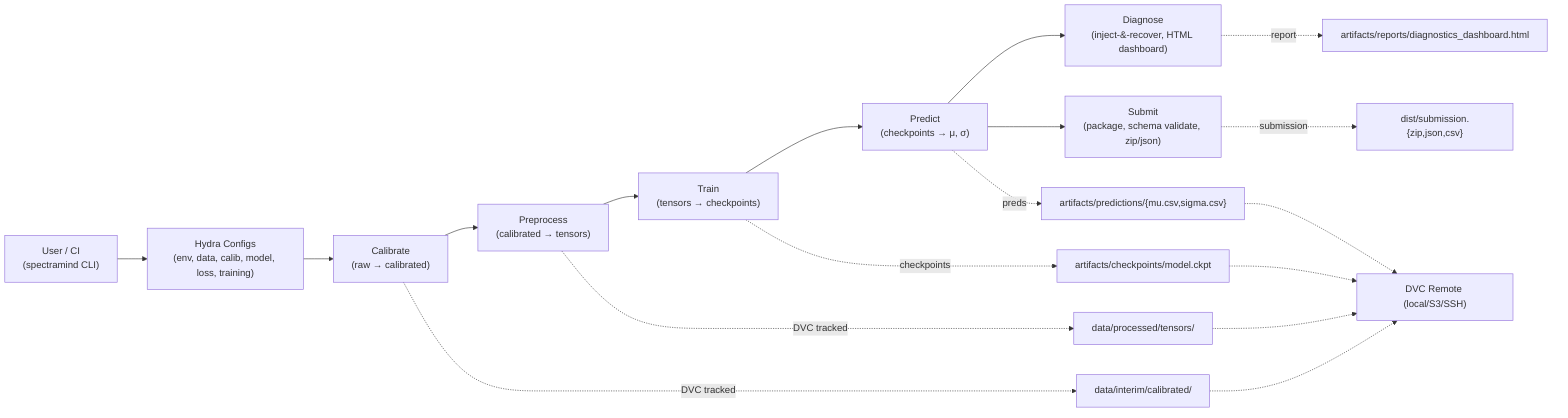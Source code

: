 flowchart LR
  %% =============================
  %% USER / CLI ENTRY
  %% =============================
  A["User / CI\n(spectramind CLI)"] --> B["Hydra Configs\n(env, data, calib, model, loss, training)"]

  %% =============================
  %% PIPELINE STAGES
  %% =============================
  B --> C["Calibrate\n(raw → calibrated)"]
  C --> D["Preprocess\n(calibrated → tensors)"]
  D --> E["Train\n(tensors → checkpoints)"]
  E --> F["Predict\n(checkpoints → μ, σ)"]
  F --> G["Diagnose\n(inject-&-recover, HTML dashboard)"]
  F --> H["Submit\n(package, schema validate, zip/json)"]

  %% =============================
  %% ARTIFACTS & STORAGE
  %% =============================
  C -. DVC tracked .-> Z["data/interim/calibrated/"]
  D -. DVC tracked .-> Y["data/processed/tensors/"]
  E -. checkpoints .-> X["artifacts/checkpoints/model.ckpt"]
  F -. preds .-> W["artifacts/predictions/{mu.csv,sigma.csv}"]
  G -. report .-> V["artifacts/reports/diagnostics_dashboard.html"]
  H -. submission .-> U["dist/submission.{zip,json,csv}"]

  %% =============================
  %% REMOTE CACHE
  %% =============================
  Z -.-> R["DVC Remote (local/S3/SSH)"]
  Y -.-> R
  X -.-> R
  W -.-> R